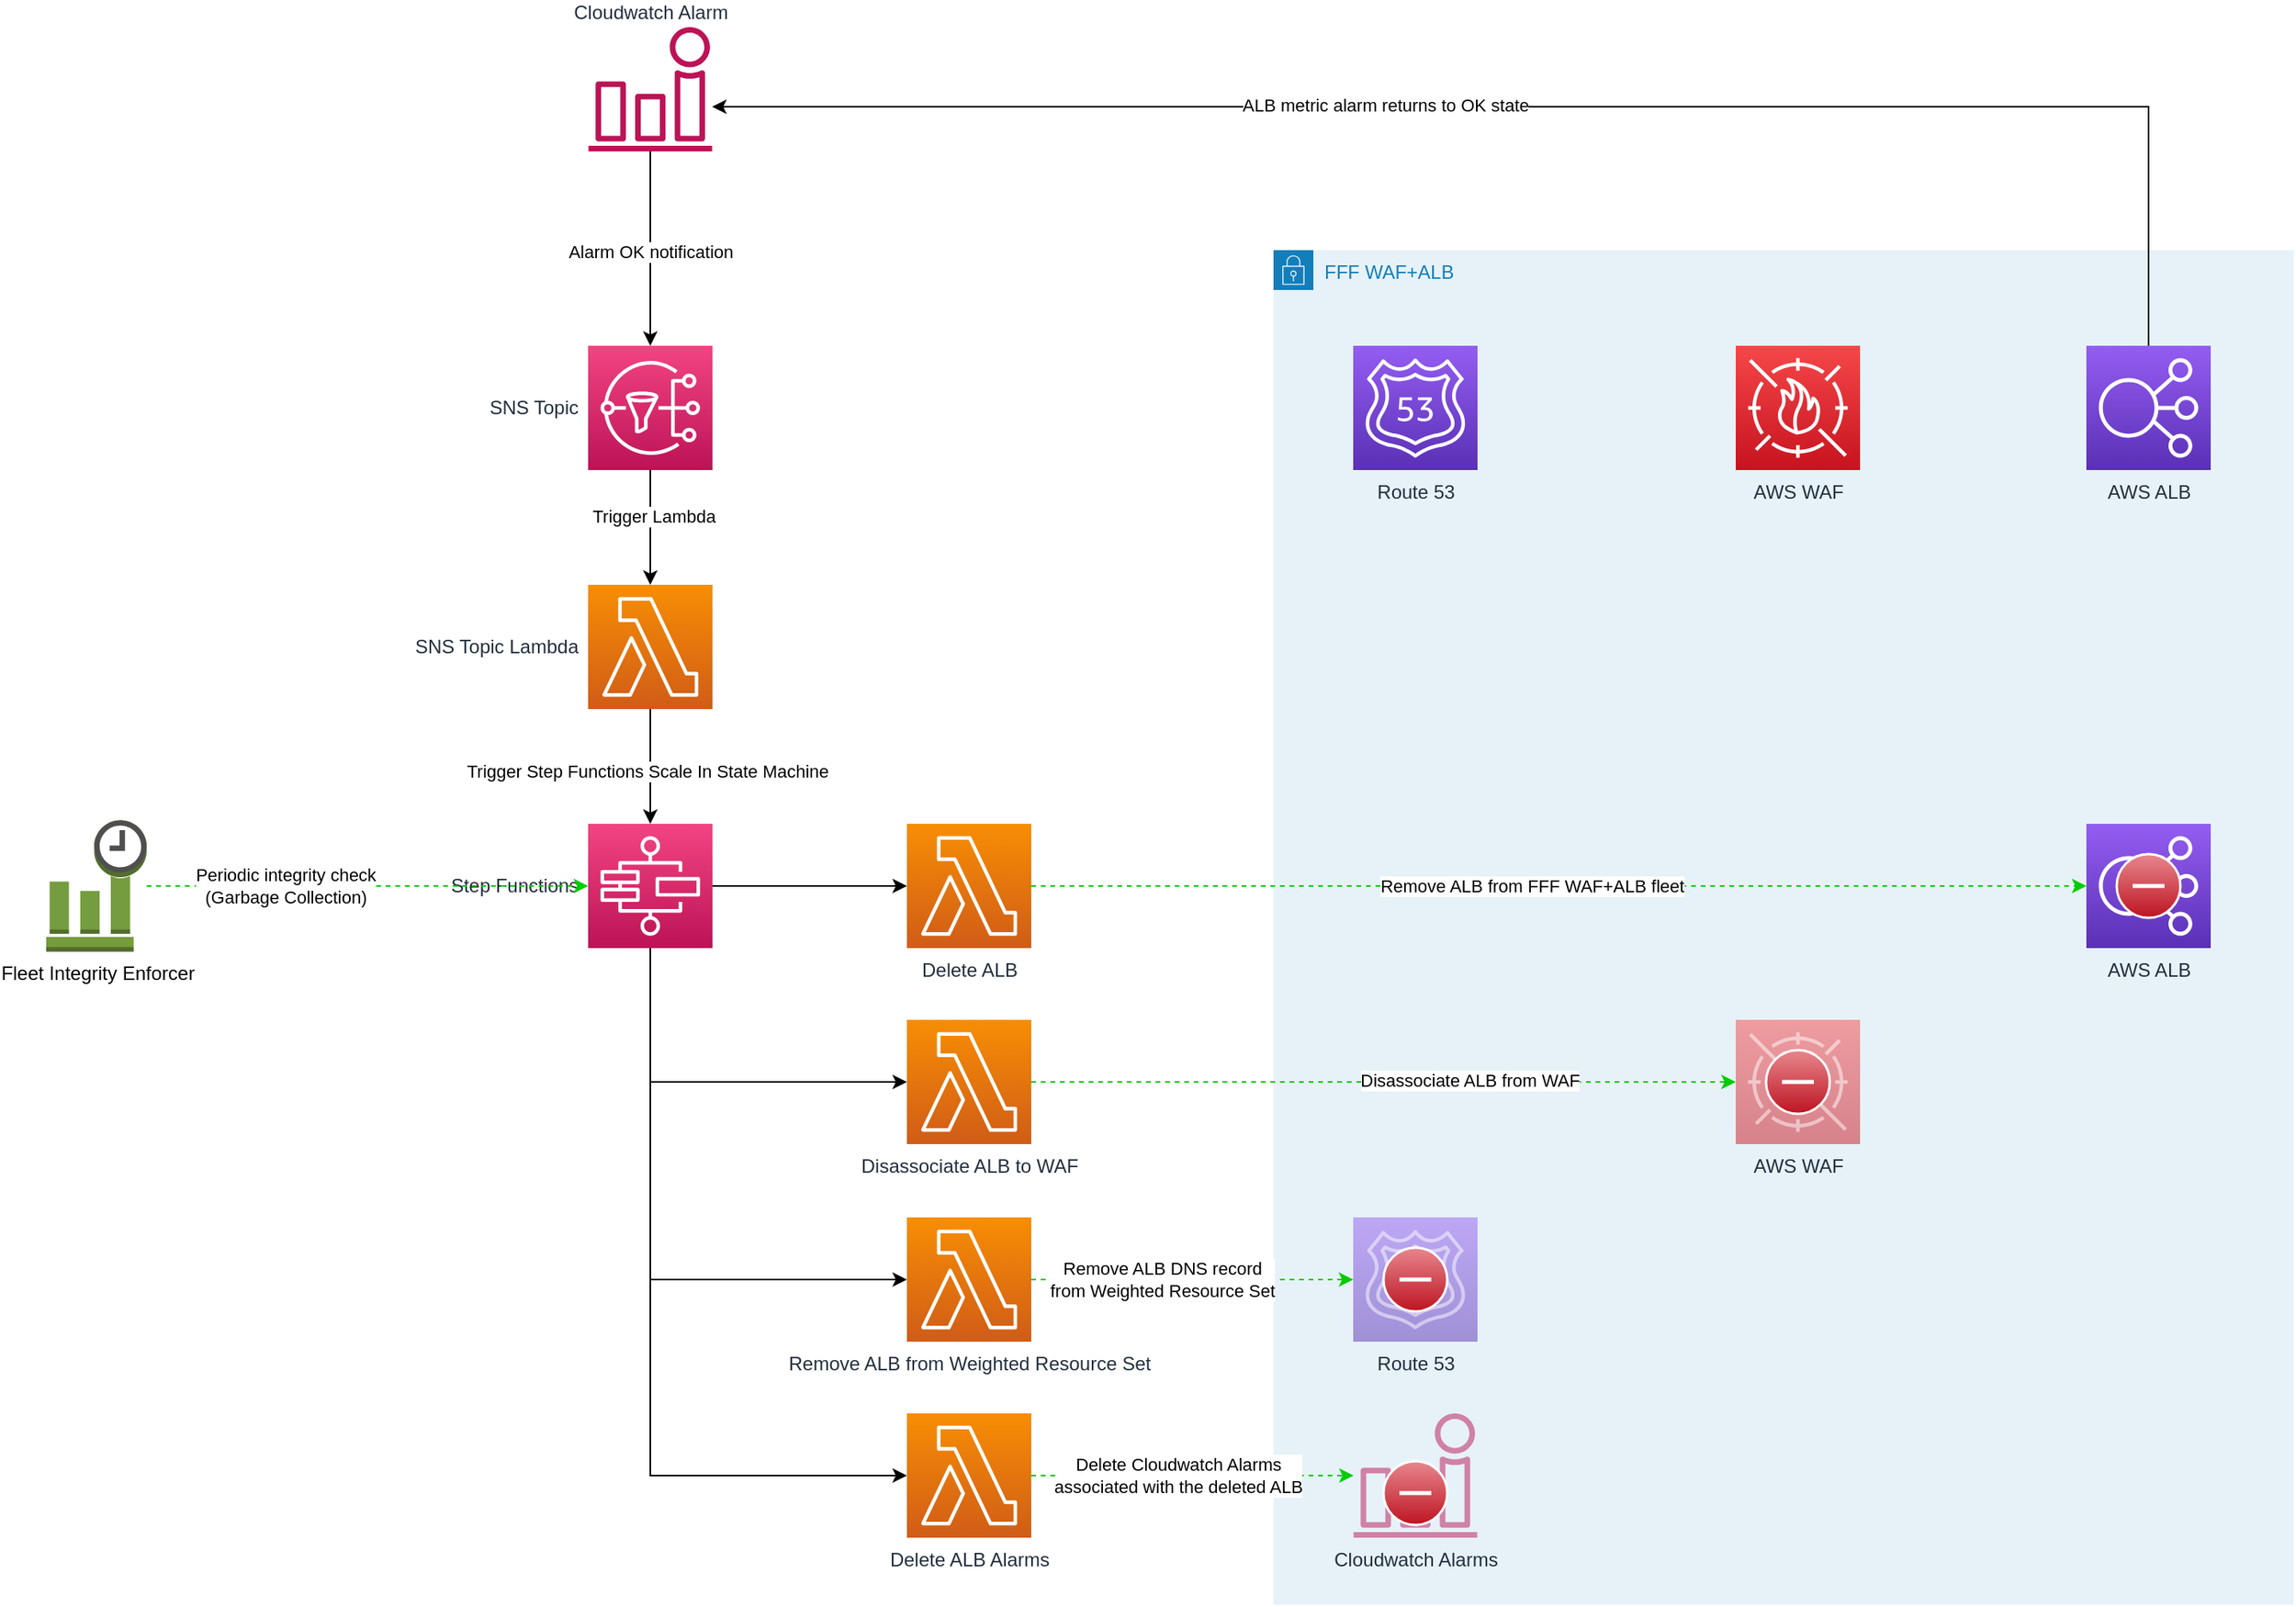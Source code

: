<mxfile version="14.6.13" type="device"><diagram id="7ZM2uqCmDNl1pzNYh1Qt" name="Page-1"><mxGraphModel dx="2253" dy="852" grid="1" gridSize="10" guides="1" tooltips="1" connect="1" arrows="1" fold="1" page="1" pageScale="1" pageWidth="827" pageHeight="1169" math="0" shadow="0"><root><mxCell id="0"/><mxCell id="1" parent="0"/><mxCell id="T9TvfrUJXqhIfGYNaAvB-12" value="FFF WAF+ALB" style="points=[[0,0],[0.25,0],[0.5,0],[0.75,0],[1,0],[1,0.25],[1,0.5],[1,0.75],[1,1],[0.75,1],[0.5,1],[0.25,1],[0,1],[0,0.75],[0,0.5],[0,0.25]];outlineConnect=0;gradientColor=none;html=1;whiteSpace=wrap;fontSize=12;fontStyle=0;shape=mxgraph.aws4.group;grIcon=mxgraph.aws4.group_security_group;grStroke=0;strokeColor=#147EBA;fillColor=#E6F2F8;verticalAlign=top;align=left;spacingLeft=30;fontColor=#147EBA;dashed=0;" parent="1" vertex="1"><mxGeometry x="680" y="210" width="640" height="850" as="geometry"/></mxCell><mxCell id="T9TvfrUJXqhIfGYNaAvB-14" style="edgeStyle=orthogonalEdgeStyle;rounded=0;orthogonalLoop=1;jettySize=auto;html=1;" parent="1" source="T9TvfrUJXqhIfGYNaAvB-1" target="T9TvfrUJXqhIfGYNaAvB-6" edge="1"><mxGeometry relative="1" as="geometry"/></mxCell><mxCell id="T9TvfrUJXqhIfGYNaAvB-26" value="Alarm OK notification" style="edgeLabel;html=1;align=center;verticalAlign=middle;resizable=0;points=[];" parent="T9TvfrUJXqhIfGYNaAvB-14" vertex="1" connectable="0"><mxGeometry x="0.034" relative="1" as="geometry"><mxPoint as="offset"/></mxGeometry></mxCell><mxCell id="T9TvfrUJXqhIfGYNaAvB-1" value="Cloudwatch Alarm" style="outlineConnect=0;fontColor=#232F3E;gradientColor=none;fillColor=#BC1356;strokeColor=none;dashed=0;verticalLabelPosition=top;verticalAlign=bottom;align=center;html=1;fontSize=12;fontStyle=0;aspect=fixed;pointerEvents=1;shape=mxgraph.aws4.alarm;labelPosition=center;" parent="1" vertex="1"><mxGeometry x="250" y="70" width="78" height="78" as="geometry"/></mxCell><mxCell id="T9TvfrUJXqhIfGYNaAvB-2" value="Route 53" style="points=[[0,0,0],[0.25,0,0],[0.5,0,0],[0.75,0,0],[1,0,0],[0,1,0],[0.25,1,0],[0.5,1,0],[0.75,1,0],[1,1,0],[0,0.25,0],[0,0.5,0],[0,0.75,0],[1,0.25,0],[1,0.5,0],[1,0.75,0]];outlineConnect=0;fontColor=#232F3E;gradientColor=#945DF2;gradientDirection=north;fillColor=#5A30B5;strokeColor=#ffffff;dashed=0;verticalLabelPosition=bottom;verticalAlign=top;align=center;html=1;fontSize=12;fontStyle=0;aspect=fixed;shape=mxgraph.aws4.resourceIcon;resIcon=mxgraph.aws4.route_53;" parent="1" vertex="1"><mxGeometry x="730" y="270" width="78" height="78" as="geometry"/></mxCell><mxCell id="T9TvfrUJXqhIfGYNaAvB-3" value="AWS WAF" style="points=[[0,0,0],[0.25,0,0],[0.5,0,0],[0.75,0,0],[1,0,0],[0,1,0],[0.25,1,0],[0.5,1,0],[0.75,1,0],[1,1,0],[0,0.25,0],[0,0.5,0],[0,0.75,0],[1,0.25,0],[1,0.5,0],[1,0.75,0]];outlineConnect=0;fontColor=#232F3E;gradientColor=#F54749;gradientDirection=north;fillColor=#C7131F;strokeColor=#ffffff;dashed=0;verticalLabelPosition=bottom;verticalAlign=top;align=center;html=1;fontSize=12;fontStyle=0;aspect=fixed;shape=mxgraph.aws4.resourceIcon;resIcon=mxgraph.aws4.waf;" parent="1" vertex="1"><mxGeometry x="970" y="270" width="78" height="78" as="geometry"/></mxCell><mxCell id="T9TvfrUJXqhIfGYNaAvB-16" style="edgeStyle=orthogonalEdgeStyle;rounded=0;orthogonalLoop=1;jettySize=auto;html=1;" parent="1" source="T9TvfrUJXqhIfGYNaAvB-4" target="T9TvfrUJXqhIfGYNaAvB-5" edge="1"><mxGeometry relative="1" as="geometry"/></mxCell><mxCell id="T9TvfrUJXqhIfGYNaAvB-28" value="Trigger Step Functions Scale In State Machine" style="edgeLabel;html=1;align=center;verticalAlign=middle;resizable=0;points=[];" parent="T9TvfrUJXqhIfGYNaAvB-16" vertex="1" connectable="0"><mxGeometry x="0.083" y="-2" relative="1" as="geometry"><mxPoint as="offset"/></mxGeometry></mxCell><mxCell id="T9TvfrUJXqhIfGYNaAvB-4" value="SNS Topic Lambda" style="points=[[0,0,0],[0.25,0,0],[0.5,0,0],[0.75,0,0],[1,0,0],[0,1,0],[0.25,1,0],[0.5,1,0],[0.75,1,0],[1,1,0],[0,0.25,0],[0,0.5,0],[0,0.75,0],[1,0.25,0],[1,0.5,0],[1,0.75,0]];outlineConnect=0;fontColor=#232F3E;gradientColor=#F78E04;gradientDirection=north;fillColor=#D05C17;strokeColor=#ffffff;dashed=0;verticalLabelPosition=middle;verticalAlign=middle;align=right;html=1;fontSize=12;fontStyle=0;aspect=fixed;shape=mxgraph.aws4.resourceIcon;resIcon=mxgraph.aws4.lambda;labelPosition=left;spacingRight=5;" parent="1" vertex="1"><mxGeometry x="250" y="420" width="78" height="78" as="geometry"/></mxCell><mxCell id="T9TvfrUJXqhIfGYNaAvB-17" style="edgeStyle=orthogonalEdgeStyle;rounded=0;orthogonalLoop=1;jettySize=auto;html=1;" parent="1" source="T9TvfrUJXqhIfGYNaAvB-5" target="T9TvfrUJXqhIfGYNaAvB-8" edge="1"><mxGeometry relative="1" as="geometry"/></mxCell><mxCell id="T9TvfrUJXqhIfGYNaAvB-18" style="edgeStyle=orthogonalEdgeStyle;rounded=0;orthogonalLoop=1;jettySize=auto;html=1;" parent="1" source="T9TvfrUJXqhIfGYNaAvB-5" target="T9TvfrUJXqhIfGYNaAvB-9" edge="1"><mxGeometry relative="1" as="geometry"><mxPoint x="270" y="710" as="sourcePoint"/><Array as="points"><mxPoint x="289" y="732"/></Array></mxGeometry></mxCell><mxCell id="T9TvfrUJXqhIfGYNaAvB-19" style="edgeStyle=orthogonalEdgeStyle;rounded=0;orthogonalLoop=1;jettySize=auto;html=1;entryX=0;entryY=0.5;entryDx=0;entryDy=0;entryPerimeter=0;" parent="1" source="T9TvfrUJXqhIfGYNaAvB-5" target="T9TvfrUJXqhIfGYNaAvB-10" edge="1"><mxGeometry relative="1" as="geometry"><Array as="points"><mxPoint x="289" y="856"/></Array></mxGeometry></mxCell><mxCell id="T9TvfrUJXqhIfGYNaAvB-20" style="edgeStyle=orthogonalEdgeStyle;rounded=0;orthogonalLoop=1;jettySize=auto;html=1;entryX=0;entryY=0.5;entryDx=0;entryDy=0;entryPerimeter=0;" parent="1" source="T9TvfrUJXqhIfGYNaAvB-5" target="T9TvfrUJXqhIfGYNaAvB-11" edge="1"><mxGeometry relative="1" as="geometry"><Array as="points"><mxPoint x="289" y="979"/></Array></mxGeometry></mxCell><mxCell id="T9TvfrUJXqhIfGYNaAvB-5" value="Step Functions" style="points=[[0,0,0],[0.25,0,0],[0.5,0,0],[0.75,0,0],[1,0,0],[0,1,0],[0.25,1,0],[0.5,1,0],[0.75,1,0],[1,1,0],[0,0.25,0],[0,0.5,0],[0,0.75,0],[1,0.25,0],[1,0.5,0],[1,0.75,0]];outlineConnect=0;fontColor=#232F3E;gradientColor=#F34482;gradientDirection=north;fillColor=#BC1356;strokeColor=#ffffff;dashed=0;verticalLabelPosition=middle;verticalAlign=middle;align=right;html=1;fontSize=12;fontStyle=0;aspect=fixed;shape=mxgraph.aws4.resourceIcon;resIcon=mxgraph.aws4.step_functions;labelPosition=left;spacingRight=5;" parent="1" vertex="1"><mxGeometry x="250" y="570" width="78" height="78" as="geometry"/></mxCell><mxCell id="T9TvfrUJXqhIfGYNaAvB-15" style="edgeStyle=orthogonalEdgeStyle;rounded=0;orthogonalLoop=1;jettySize=auto;html=1;entryX=0.5;entryY=0;entryDx=0;entryDy=0;entryPerimeter=0;" parent="1" source="T9TvfrUJXqhIfGYNaAvB-6" target="T9TvfrUJXqhIfGYNaAvB-4" edge="1"><mxGeometry relative="1" as="geometry"/></mxCell><mxCell id="T9TvfrUJXqhIfGYNaAvB-27" value="Trigger Lambda" style="edgeLabel;html=1;align=center;verticalAlign=middle;resizable=0;points=[];" parent="T9TvfrUJXqhIfGYNaAvB-15" vertex="1" connectable="0"><mxGeometry x="-0.194" y="2" relative="1" as="geometry"><mxPoint as="offset"/></mxGeometry></mxCell><mxCell id="T9TvfrUJXqhIfGYNaAvB-6" value="SNS Topic" style="points=[[0,0,0],[0.25,0,0],[0.5,0,0],[0.75,0,0],[1,0,0],[0,1,0],[0.25,1,0],[0.5,1,0],[0.75,1,0],[1,1,0],[0,0.25,0],[0,0.5,0],[0,0.75,0],[1,0.25,0],[1,0.5,0],[1,0.75,0]];outlineConnect=0;fontColor=#232F3E;gradientColor=#F34482;gradientDirection=north;fillColor=#BC1356;strokeColor=#ffffff;dashed=0;verticalLabelPosition=middle;verticalAlign=middle;align=right;html=1;fontSize=12;fontStyle=0;aspect=fixed;shape=mxgraph.aws4.resourceIcon;resIcon=mxgraph.aws4.sns;labelPosition=left;spacingRight=5;" parent="1" vertex="1"><mxGeometry x="250" y="270" width="78" height="78" as="geometry"/></mxCell><mxCell id="T9TvfrUJXqhIfGYNaAvB-13" style="edgeStyle=orthogonalEdgeStyle;rounded=0;orthogonalLoop=1;jettySize=auto;html=1;exitX=0.5;exitY=0;exitDx=0;exitDy=0;exitPerimeter=0;" parent="1" source="T9TvfrUJXqhIfGYNaAvB-7" target="T9TvfrUJXqhIfGYNaAvB-1" edge="1"><mxGeometry relative="1" as="geometry"><Array as="points"><mxPoint x="1229" y="120"/></Array></mxGeometry></mxCell><mxCell id="T9TvfrUJXqhIfGYNaAvB-37" value="ALB metric alarm returns to OK state" style="edgeLabel;html=1;align=center;verticalAlign=middle;resizable=0;points=[];" parent="T9TvfrUJXqhIfGYNaAvB-13" vertex="1" connectable="0"><mxGeometry x="-0.208" y="1" relative="1" as="geometry"><mxPoint x="-213" y="-2" as="offset"/></mxGeometry></mxCell><mxCell id="T9TvfrUJXqhIfGYNaAvB-7" value="AWS ALB" style="points=[[0,0,0],[0.25,0,0],[0.5,0,0],[0.75,0,0],[1,0,0],[0,1,0],[0.25,1,0],[0.5,1,0],[0.75,1,0],[1,1,0],[0,0.25,0],[0,0.5,0],[0,0.75,0],[1,0.25,0],[1,0.5,0],[1,0.75,0]];outlineConnect=0;fontColor=#232F3E;gradientColor=#945DF2;gradientDirection=north;fillColor=#5A30B5;strokeColor=#ffffff;dashed=0;verticalLabelPosition=bottom;verticalAlign=top;align=center;html=1;fontSize=12;fontStyle=0;aspect=fixed;shape=mxgraph.aws4.resourceIcon;resIcon=mxgraph.aws4.elastic_load_balancing;" parent="1" vertex="1"><mxGeometry x="1190" y="270" width="78" height="78" as="geometry"/></mxCell><mxCell id="kvnQICYjGkPeuCTPDPc5-6" style="edgeStyle=orthogonalEdgeStyle;rounded=0;orthogonalLoop=1;jettySize=auto;html=1;strokeColor=#00CC00;dashed=1;" edge="1" parent="1" source="T9TvfrUJXqhIfGYNaAvB-8" target="T9TvfrUJXqhIfGYNaAvB-21"><mxGeometry relative="1" as="geometry"/></mxCell><mxCell id="kvnQICYjGkPeuCTPDPc5-12" value="Remove ALB from FFF WAF+ALB fleet" style="edgeLabel;html=1;align=center;verticalAlign=middle;resizable=0;points=[];" vertex="1" connectable="0" parent="kvnQICYjGkPeuCTPDPc5-6"><mxGeometry x="-0.051" relative="1" as="geometry"><mxPoint as="offset"/></mxGeometry></mxCell><mxCell id="T9TvfrUJXqhIfGYNaAvB-8" value="Delete ALB" style="points=[[0,0,0],[0.25,0,0],[0.5,0,0],[0.75,0,0],[1,0,0],[0,1,0],[0.25,1,0],[0.5,1,0],[0.75,1,0],[1,1,0],[0,0.25,0],[0,0.5,0],[0,0.75,0],[1,0.25,0],[1,0.5,0],[1,0.75,0]];outlineConnect=0;fontColor=#232F3E;gradientColor=#F78E04;gradientDirection=north;fillColor=#D05C17;strokeColor=#ffffff;dashed=0;verticalLabelPosition=bottom;verticalAlign=top;align=center;html=1;fontSize=12;fontStyle=0;aspect=fixed;shape=mxgraph.aws4.resourceIcon;resIcon=mxgraph.aws4.lambda;" parent="1" vertex="1"><mxGeometry x="450" y="570" width="78" height="78" as="geometry"/></mxCell><mxCell id="kvnQICYjGkPeuCTPDPc5-7" style="edgeStyle=orthogonalEdgeStyle;rounded=0;orthogonalLoop=1;jettySize=auto;html=1;dashed=1;strokeColor=#00CC00;" edge="1" parent="1" source="T9TvfrUJXqhIfGYNaAvB-9" target="T9TvfrUJXqhIfGYNaAvB-23"><mxGeometry relative="1" as="geometry"/></mxCell><mxCell id="kvnQICYjGkPeuCTPDPc5-13" value="Disassociate ALB from WAF" style="edgeLabel;html=1;align=center;verticalAlign=middle;resizable=0;points=[];" vertex="1" connectable="0" parent="kvnQICYjGkPeuCTPDPc5-7"><mxGeometry x="0.244" y="1" relative="1" as="geometry"><mxPoint as="offset"/></mxGeometry></mxCell><mxCell id="T9TvfrUJXqhIfGYNaAvB-9" value="Disassociate ALB to WAF" style="points=[[0,0,0],[0.25,0,0],[0.5,0,0],[0.75,0,0],[1,0,0],[0,1,0],[0.25,1,0],[0.5,1,0],[0.75,1,0],[1,1,0],[0,0.25,0],[0,0.5,0],[0,0.75,0],[1,0.25,0],[1,0.5,0],[1,0.75,0]];outlineConnect=0;fontColor=#232F3E;gradientColor=#F78E04;gradientDirection=north;fillColor=#D05C17;strokeColor=#ffffff;dashed=0;verticalLabelPosition=bottom;verticalAlign=top;align=center;html=1;fontSize=12;fontStyle=0;aspect=fixed;shape=mxgraph.aws4.resourceIcon;resIcon=mxgraph.aws4.lambda;" parent="1" vertex="1"><mxGeometry x="450" y="693" width="78" height="78" as="geometry"/></mxCell><mxCell id="kvnQICYjGkPeuCTPDPc5-8" style="edgeStyle=orthogonalEdgeStyle;rounded=0;orthogonalLoop=1;jettySize=auto;html=1;entryX=0;entryY=0.5;entryDx=0;entryDy=0;entryPerimeter=0;dashed=1;strokeColor=#00CC00;" edge="1" parent="1" source="T9TvfrUJXqhIfGYNaAvB-10" target="T9TvfrUJXqhIfGYNaAvB-24"><mxGeometry relative="1" as="geometry"/></mxCell><mxCell id="kvnQICYjGkPeuCTPDPc5-14" value="Remove ALB DNS record &lt;br&gt;from Weighted Resource Set" style="edgeLabel;html=1;align=center;verticalAlign=middle;resizable=0;points=[];" vertex="1" connectable="0" parent="kvnQICYjGkPeuCTPDPc5-8"><mxGeometry x="0.109" y="2" relative="1" as="geometry"><mxPoint x="-30" y="2" as="offset"/></mxGeometry></mxCell><mxCell id="T9TvfrUJXqhIfGYNaAvB-10" value="Remove ALB from Weighted Resource Set" style="points=[[0,0,0],[0.25,0,0],[0.5,0,0],[0.75,0,0],[1,0,0],[0,1,0],[0.25,1,0],[0.5,1,0],[0.75,1,0],[1,1,0],[0,0.25,0],[0,0.5,0],[0,0.75,0],[1,0.25,0],[1,0.5,0],[1,0.75,0]];outlineConnect=0;fontColor=#232F3E;gradientColor=#F78E04;gradientDirection=north;fillColor=#D05C17;strokeColor=#ffffff;dashed=0;verticalLabelPosition=bottom;verticalAlign=top;align=center;html=1;fontSize=12;fontStyle=0;aspect=fixed;shape=mxgraph.aws4.resourceIcon;resIcon=mxgraph.aws4.lambda;" parent="1" vertex="1"><mxGeometry x="450" y="817" width="78" height="78" as="geometry"/></mxCell><mxCell id="kvnQICYjGkPeuCTPDPc5-9" style="edgeStyle=orthogonalEdgeStyle;rounded=0;orthogonalLoop=1;jettySize=auto;html=1;dashed=1;strokeColor=#00CC00;" edge="1" parent="1" source="T9TvfrUJXqhIfGYNaAvB-11" target="T9TvfrUJXqhIfGYNaAvB-25"><mxGeometry relative="1" as="geometry"/></mxCell><mxCell id="kvnQICYjGkPeuCTPDPc5-15" value="Delete Cloudwatch Alarms &lt;br&gt;associated with the deleted ALB" style="edgeLabel;html=1;align=center;verticalAlign=middle;resizable=0;points=[];" vertex="1" connectable="0" parent="kvnQICYjGkPeuCTPDPc5-9"><mxGeometry x="0.198" y="-3" relative="1" as="geometry"><mxPoint x="-29" y="-3" as="offset"/></mxGeometry></mxCell><mxCell id="T9TvfrUJXqhIfGYNaAvB-11" value="Delete ALB Alarms" style="points=[[0,0,0],[0.25,0,0],[0.5,0,0],[0.75,0,0],[1,0,0],[0,1,0],[0.25,1,0],[0.5,1,0],[0.75,1,0],[1,1,0],[0,0.25,0],[0,0.5,0],[0,0.75,0],[1,0.25,0],[1,0.5,0],[1,0.75,0]];outlineConnect=0;fontColor=#232F3E;gradientColor=#F78E04;gradientDirection=north;fillColor=#D05C17;strokeColor=#ffffff;dashed=0;verticalLabelPosition=bottom;verticalAlign=top;align=center;html=1;fontSize=12;fontStyle=0;aspect=fixed;shape=mxgraph.aws4.resourceIcon;resIcon=mxgraph.aws4.lambda;" parent="1" vertex="1"><mxGeometry x="450" y="940" width="78" height="78" as="geometry"/></mxCell><mxCell id="T9TvfrUJXqhIfGYNaAvB-21" value="AWS ALB" style="points=[[0,0,0],[0.25,0,0],[0.5,0,0],[0.75,0,0],[1,0,0],[0,1,0],[0.25,1,0],[0.5,1,0],[0.75,1,0],[1,1,0],[0,0.25,0],[0,0.5,0],[0,0.75,0],[1,0.25,0],[1,0.5,0],[1,0.75,0]];outlineConnect=0;fontColor=#232F3E;gradientColor=#945DF2;gradientDirection=north;fillColor=#5A30B5;strokeColor=#ffffff;dashed=0;verticalLabelPosition=bottom;verticalAlign=top;align=center;html=1;fontSize=12;fontStyle=0;aspect=fixed;shape=mxgraph.aws4.resourceIcon;resIcon=mxgraph.aws4.elastic_load_balancing;" parent="1" vertex="1"><mxGeometry x="1190" y="570" width="78" height="78" as="geometry"/></mxCell><mxCell id="T9TvfrUJXqhIfGYNaAvB-23" value="AWS WAF" style="points=[[0,0,0],[0.25,0,0],[0.5,0,0],[0.75,0,0],[1,0,0],[0,1,0],[0.25,1,0],[0.5,1,0],[0.75,1,0],[1,1,0],[0,0.25,0],[0,0.5,0],[0,0.75,0],[1,0.25,0],[1,0.5,0],[1,0.75,0]];outlineConnect=0;fontColor=#232F3E;gradientColor=#F54749;gradientDirection=north;fillColor=#C7131F;strokeColor=#ffffff;dashed=0;verticalLabelPosition=bottom;verticalAlign=top;align=center;html=1;fontSize=12;fontStyle=0;aspect=fixed;shape=mxgraph.aws4.resourceIcon;resIcon=mxgraph.aws4.waf;opacity=50;" parent="1" vertex="1"><mxGeometry x="970" y="693" width="78" height="78" as="geometry"/></mxCell><mxCell id="T9TvfrUJXqhIfGYNaAvB-24" value="Route 53" style="points=[[0,0,0],[0.25,0,0],[0.5,0,0],[0.75,0,0],[1,0,0],[0,1,0],[0.25,1,0],[0.5,1,0],[0.75,1,0],[1,1,0],[0,0.25,0],[0,0.5,0],[0,0.75,0],[1,0.25,0],[1,0.5,0],[1,0.75,0]];outlineConnect=0;fontColor=#232F3E;gradientColor=#945DF2;gradientDirection=north;fillColor=#5A30B5;strokeColor=#ffffff;dashed=0;verticalLabelPosition=bottom;verticalAlign=top;align=center;html=1;fontSize=12;fontStyle=0;aspect=fixed;shape=mxgraph.aws4.resourceIcon;resIcon=mxgraph.aws4.route_53;opacity=50;" parent="1" vertex="1"><mxGeometry x="730" y="817" width="78" height="78" as="geometry"/></mxCell><mxCell id="T9TvfrUJXqhIfGYNaAvB-25" value="Cloudwatch Alarms" style="outlineConnect=0;fontColor=#232F3E;gradientColor=none;fillColor=#BC1356;strokeColor=none;dashed=0;verticalLabelPosition=bottom;verticalAlign=top;align=center;html=1;fontSize=12;fontStyle=0;aspect=fixed;pointerEvents=1;shape=mxgraph.aws4.alarm;labelPosition=center;opacity=50;" parent="1" vertex="1"><mxGeometry x="730" y="940" width="78" height="78" as="geometry"/></mxCell><mxCell id="kvnQICYjGkPeuCTPDPc5-1" value="" style="verticalLabelPosition=bottom;verticalAlign=top;html=1;shadow=0;dashed=0;strokeWidth=1;shape=mxgraph.ios.iDeleteIcon;fillColor=#e8878E;fillColor2=#BD1421;strokeColor=#ffffff;" vertex="1" parent="1"><mxGeometry x="1209" y="589" width="40" height="40" as="geometry"/></mxCell><mxCell id="kvnQICYjGkPeuCTPDPc5-2" value="" style="verticalLabelPosition=bottom;verticalAlign=top;html=1;shadow=0;dashed=0;strokeWidth=1;shape=mxgraph.ios.iDeleteIcon;fillColor=#e8878E;fillColor2=#BD1421;strokeColor=#ffffff;" vertex="1" parent="1"><mxGeometry x="989" y="712" width="40" height="40" as="geometry"/></mxCell><mxCell id="kvnQICYjGkPeuCTPDPc5-3" value="" style="verticalLabelPosition=bottom;verticalAlign=top;html=1;shadow=0;dashed=0;strokeWidth=1;shape=mxgraph.ios.iDeleteIcon;fillColor=#e8878E;fillColor2=#BD1421;strokeColor=#ffffff;" vertex="1" parent="1"><mxGeometry x="749" y="836" width="40" height="40" as="geometry"/></mxCell><mxCell id="kvnQICYjGkPeuCTPDPc5-4" value="" style="verticalLabelPosition=bottom;verticalAlign=top;html=1;shadow=0;dashed=0;strokeWidth=1;shape=mxgraph.ios.iDeleteIcon;fillColor=#e8878E;fillColor2=#BD1421;strokeColor=#ffffff;" vertex="1" parent="1"><mxGeometry x="749" y="970" width="40" height="40" as="geometry"/></mxCell><mxCell id="kvnQICYjGkPeuCTPDPc5-10" style="edgeStyle=orthogonalEdgeStyle;rounded=0;orthogonalLoop=1;jettySize=auto;html=1;dashed=1;strokeColor=#00CC00;" edge="1" parent="1" source="kvnQICYjGkPeuCTPDPc5-5" target="T9TvfrUJXqhIfGYNaAvB-5"><mxGeometry relative="1" as="geometry"/></mxCell><mxCell id="kvnQICYjGkPeuCTPDPc5-11" value="Periodic integrity check&lt;br&gt;(Garbage Collection)" style="edgeLabel;html=1;align=center;verticalAlign=middle;resizable=0;points=[];" vertex="1" connectable="0" parent="kvnQICYjGkPeuCTPDPc5-10"><mxGeometry x="-0.524" y="-3" relative="1" as="geometry"><mxPoint x="21" y="-3" as="offset"/></mxGeometry></mxCell><mxCell id="kvnQICYjGkPeuCTPDPc5-5" value="Fleet Integrity Enforcer" style="outlineConnect=0;dashed=0;verticalLabelPosition=bottom;verticalAlign=top;align=center;html=1;shape=mxgraph.aws3.event_time_based;fillColor=#759C3E;gradientColor=none;" vertex="1" parent="1"><mxGeometry x="-90" y="567.75" width="63" height="82.5" as="geometry"/></mxCell></root></mxGraphModel></diagram></mxfile>